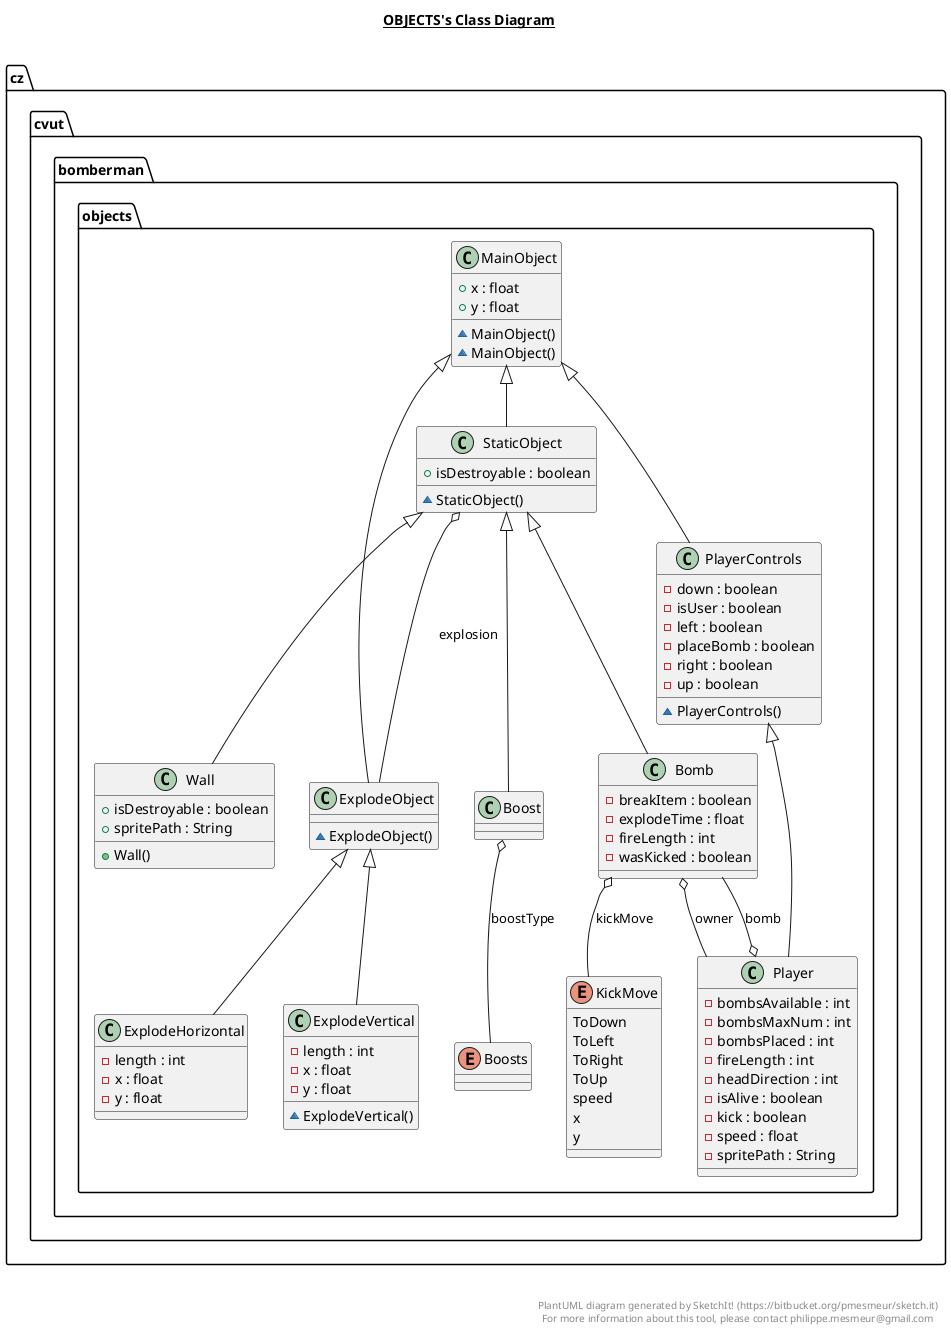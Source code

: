 @startuml

title __OBJECTS's Class Diagram__\n

  namespace cz.cvut.bomberman.objects {
    class cz.cvut.bomberman.objects.Bomb {
        - breakItem : boolean
        - explodeTime : float
        - fireLength : int
        - wasKicked : boolean
    }
  }
  

  namespace cz.cvut.bomberman.objects {
    class cz.cvut.bomberman.objects.Boost {
    }
  }
  

  namespace cz.cvut.bomberman.objects {
    enum Boosts {
    }
  }
  

  namespace cz.cvut.bomberman.objects {
    class cz.cvut.bomberman.objects.ExplodeHorizontal {
        - length : int
        - x : float
        - y : float
    }
  }
  

  namespace cz.cvut.bomberman.objects {
    class cz.cvut.bomberman.objects.ExplodeObject {
        ~ ExplodeObject()
    }
  }
  

  namespace cz.cvut.bomberman.objects {
    class cz.cvut.bomberman.objects.ExplodeVertical {
        - length : int
        - x : float
        - y : float
        ~ ExplodeVertical()
    }
  }
  

  namespace cz.cvut.bomberman.objects {
    enum KickMove {
      ToDown
      ToLeft
      ToRight
      ToUp
      speed
      x
      y
    }
  }
  

  namespace cz.cvut.bomberman.objects {
    class cz.cvut.bomberman.objects.MainObject {
        + x : float
        + y : float
        ~ MainObject()
        ~ MainObject()
    }
  }
  

  namespace cz.cvut.bomberman.objects {
    class cz.cvut.bomberman.objects.Player {
        - bombsAvailable : int
        - bombsMaxNum : int
        - bombsPlaced : int
        - fireLength : int
        - headDirection : int
        - isAlive : boolean
        - kick : boolean
        - speed : float
        - spritePath : String
    }
  }
  

  namespace cz.cvut.bomberman.objects {
    class cz.cvut.bomberman.objects.PlayerControls {
        - down : boolean
        - isUser : boolean
        - left : boolean
        - placeBomb : boolean
        - right : boolean
        - up : boolean
        ~ PlayerControls()
    }
  }
  

  namespace cz.cvut.bomberman.objects {
    class cz.cvut.bomberman.objects.StaticObject {
        + isDestroyable : boolean
        ~ StaticObject()
    }
  }
  

  namespace cz.cvut.bomberman.objects {
    class cz.cvut.bomberman.objects.Wall {
        + isDestroyable : boolean
        + spritePath : String
        + Wall()
    }
  }
  

  cz.cvut.bomberman.objects.Bomb -up-|> cz.cvut.bomberman.objects.StaticObject
  cz.cvut.bomberman.objects.Bomb o-- cz.cvut.bomberman.objects.KickMove : kickMove
  cz.cvut.bomberman.objects.Bomb o-- cz.cvut.bomberman.objects.Player : owner
  cz.cvut.bomberman.objects.Boost -up-|> cz.cvut.bomberman.objects.StaticObject
  cz.cvut.bomberman.objects.Boost o-- cz.cvut.bomberman.objects.Boosts : boostType
  cz.cvut.bomberman.objects.ExplodeHorizontal -up-|> cz.cvut.bomberman.objects.ExplodeObject
  cz.cvut.bomberman.objects.ExplodeObject -up-|> cz.cvut.bomberman.objects.MainObject
  cz.cvut.bomberman.objects.ExplodeVertical -up-|> cz.cvut.bomberman.objects.ExplodeObject
  cz.cvut.bomberman.objects.Player -up-|> cz.cvut.bomberman.objects.PlayerControls
  cz.cvut.bomberman.objects.Player o-- cz.cvut.bomberman.objects.Bomb : bomb
  cz.cvut.bomberman.objects.PlayerControls -up-|> cz.cvut.bomberman.objects.MainObject
  cz.cvut.bomberman.objects.StaticObject -up-|> cz.cvut.bomberman.objects.MainObject
  cz.cvut.bomberman.objects.StaticObject o-- cz.cvut.bomberman.objects.ExplodeObject : explosion
  cz.cvut.bomberman.objects.Wall -up-|> cz.cvut.bomberman.objects.StaticObject


right footer


PlantUML diagram generated by SketchIt! (https://bitbucket.org/pmesmeur/sketch.it)
For more information about this tool, please contact philippe.mesmeur@gmail.com
endfooter

@enduml
